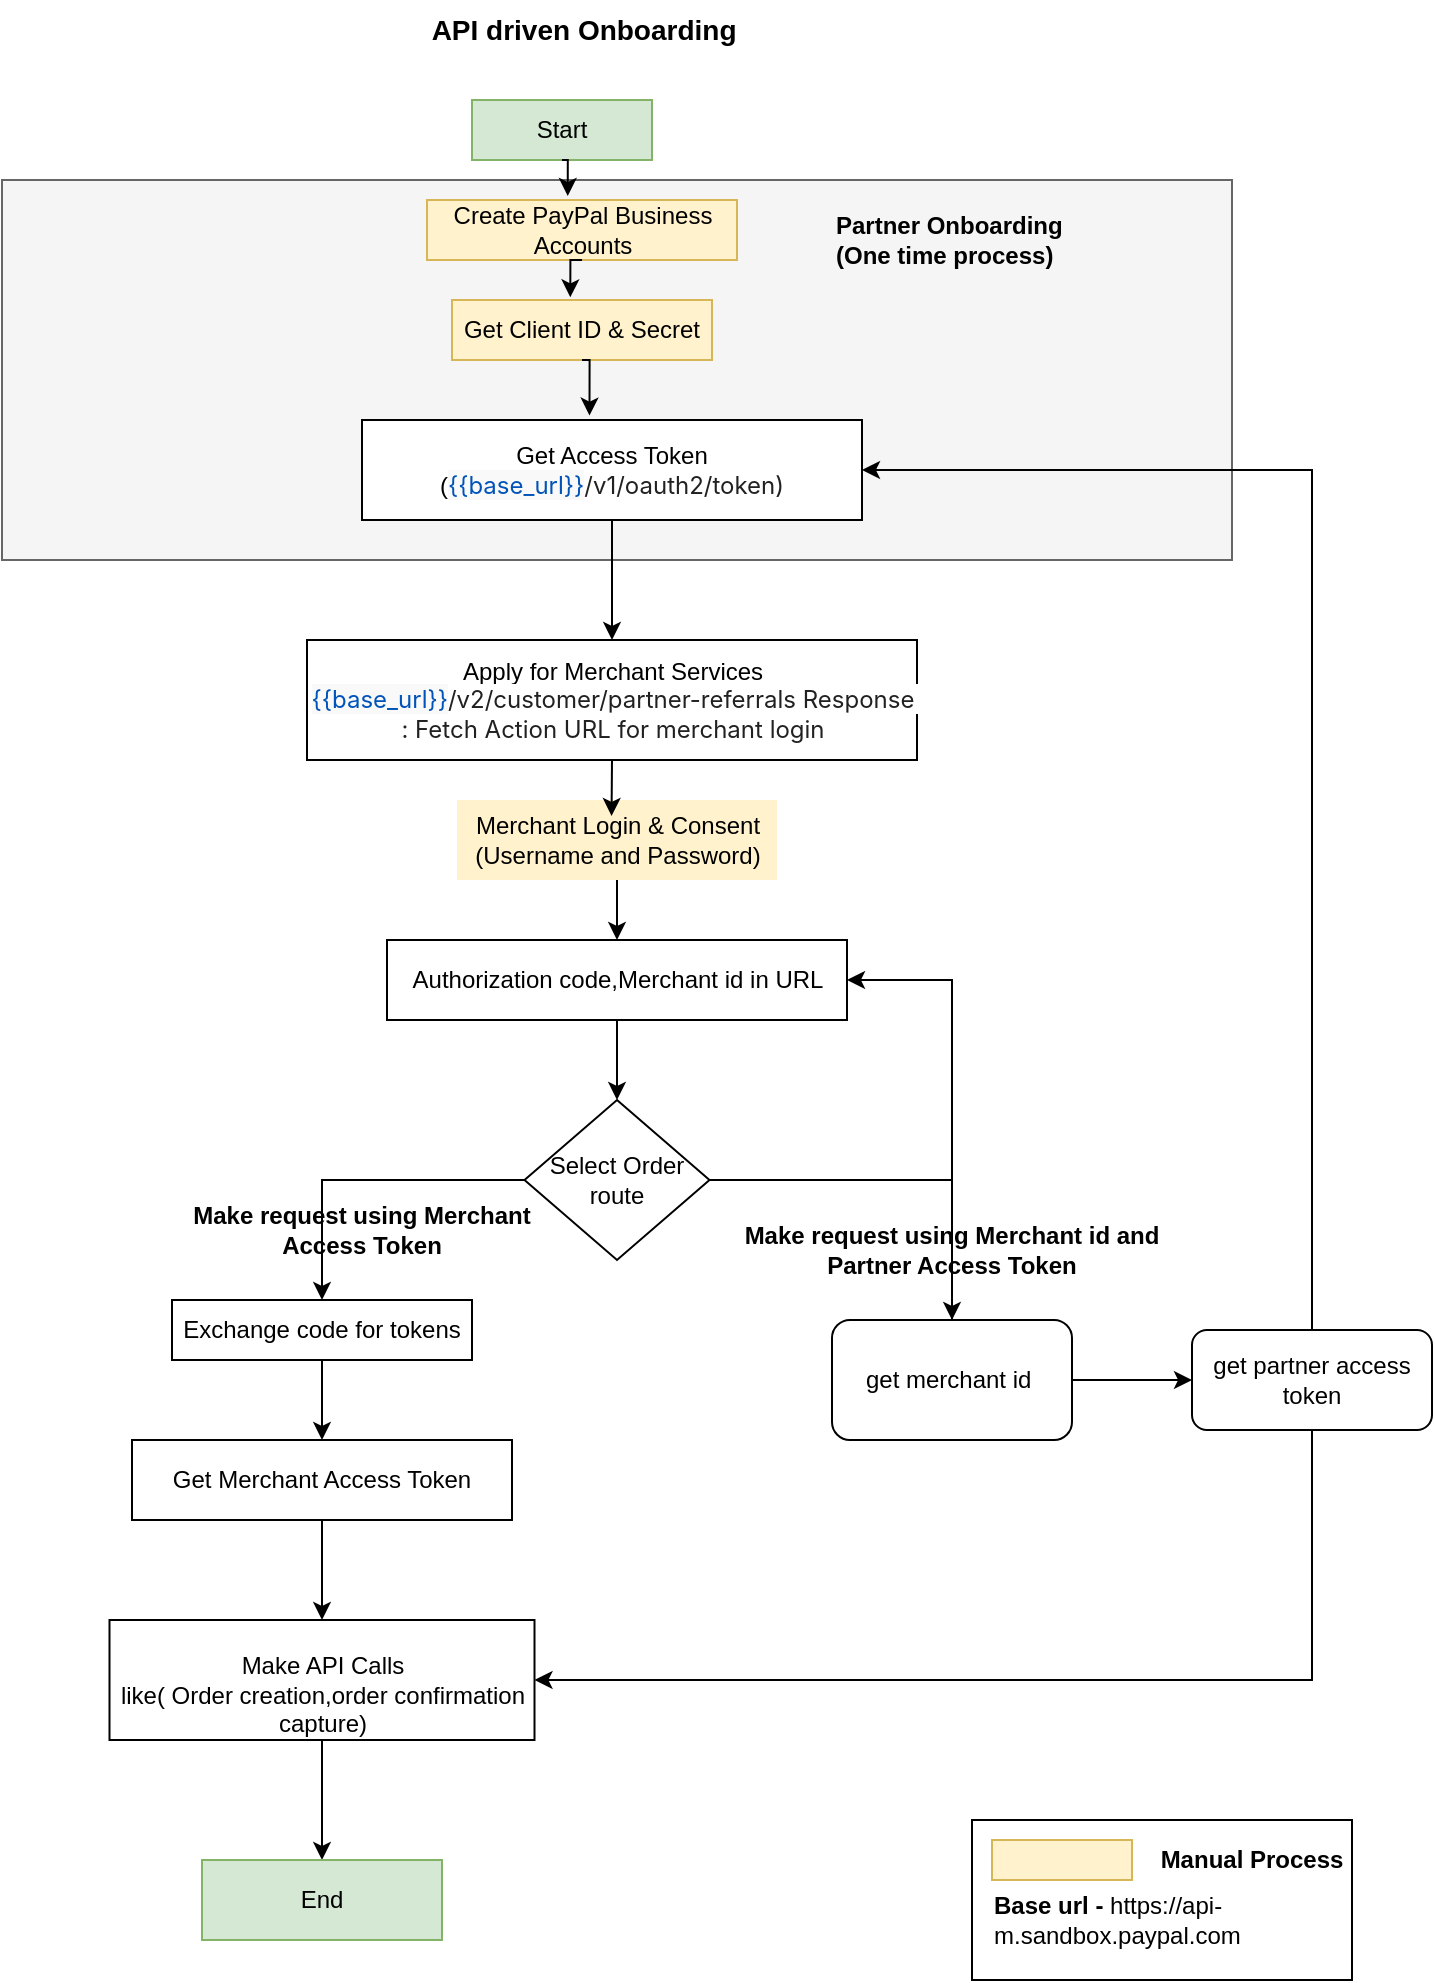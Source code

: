 <mxfile version="27.1.6" pages="3">
  <diagram name="API_driven_Onboarding_v1.1" id="b-558ikwMLMobhReqJsA">
    <mxGraphModel dx="778" dy="460" grid="1" gridSize="10" guides="1" tooltips="1" connect="1" arrows="1" fold="1" page="1" pageScale="1" pageWidth="850" pageHeight="1100" math="0" shadow="0">
      <root>
        <mxCell id="fL3iVykuM5IId6oujxRv-0" />
        <mxCell id="fL3iVykuM5IId6oujxRv-1" parent="fL3iVykuM5IId6oujxRv-0" />
        <mxCell id="XIdSo00pW9B0BYd-6H91-5" style="edgeStyle=orthogonalEdgeStyle;rounded=0;orthogonalLoop=1;jettySize=auto;html=1;exitX=0;exitY=0.5;exitDx=0;exitDy=0;entryX=0.5;entryY=0;entryDx=0;entryDy=0;" parent="fL3iVykuM5IId6oujxRv-1" source="XIdSo00pW9B0BYd-6H91-3" target="fL3iVykuM5IId6oujxRv-31" edge="1">
          <mxGeometry relative="1" as="geometry" />
        </mxCell>
        <mxCell id="uISl3yLY0m62wZy4W-6--1" value="&lt;b&gt;Make request using Merchant Access Token&lt;/b&gt;" style="text;html=1;align=center;verticalAlign=middle;whiteSpace=wrap;rounded=0;" parent="fL3iVykuM5IId6oujxRv-1" vertex="1">
          <mxGeometry x="170" y="640" width="210" height="30" as="geometry" />
        </mxCell>
        <mxCell id="fL3iVykuM5IId6oujxRv-2" value="" style="rounded=0;whiteSpace=wrap;html=1;fillColor=#f5f5f5;fontColor=#333333;strokeColor=#666666;" parent="fL3iVykuM5IId6oujxRv-1" vertex="1">
          <mxGeometry x="95" y="130" width="615" height="190" as="geometry" />
        </mxCell>
        <mxCell id="fL3iVykuM5IId6oujxRv-3" value="Start" style="rounded=0;whiteSpace=wrap;html=1;fillColor=#d5e8d4;strokeColor=#82b366;" parent="fL3iVykuM5IId6oujxRv-1" vertex="1">
          <mxGeometry x="330" y="90" width="90" height="30" as="geometry" />
        </mxCell>
        <mxCell id="fL3iVykuM5IId6oujxRv-5" value="Create PayPal Business Accounts" style="rounded=0;whiteSpace=wrap;html=1;fillColor=#fff2cc;strokeColor=#d6b656;" parent="fL3iVykuM5IId6oujxRv-1" vertex="1">
          <mxGeometry x="307.5" y="140" width="155" height="30" as="geometry" />
        </mxCell>
        <mxCell id="fL3iVykuM5IId6oujxRv-14" style="edgeStyle=orthogonalEdgeStyle;rounded=0;orthogonalLoop=1;jettySize=auto;html=1;exitX=0.5;exitY=1;exitDx=0;exitDy=0;entryX=0.454;entryY=-0.067;entryDx=0;entryDy=0;entryPerimeter=0;" parent="fL3iVykuM5IId6oujxRv-1" source="fL3iVykuM5IId6oujxRv-3" target="fL3iVykuM5IId6oujxRv-5" edge="1">
          <mxGeometry relative="1" as="geometry" />
        </mxCell>
        <mxCell id="fL3iVykuM5IId6oujxRv-15" style="edgeStyle=orthogonalEdgeStyle;rounded=0;orthogonalLoop=1;jettySize=auto;html=1;exitX=0.5;exitY=1;exitDx=0;exitDy=0;" parent="fL3iVykuM5IId6oujxRv-1" source="fL3iVykuM5IId6oujxRv-43" target="fL3iVykuM5IId6oujxRv-41" edge="1">
          <mxGeometry relative="1" as="geometry">
            <mxPoint x="388.75" y="318.24" as="targetPoint" />
          </mxGeometry>
        </mxCell>
        <mxCell id="XIdSo00pW9B0BYd-6H91-10" style="edgeStyle=orthogonalEdgeStyle;rounded=0;orthogonalLoop=1;jettySize=auto;html=1;exitX=0.5;exitY=1;exitDx=0;exitDy=0;entryX=0.5;entryY=0;entryDx=0;entryDy=0;" parent="fL3iVykuM5IId6oujxRv-1" source="fL3iVykuM5IId6oujxRv-20" target="fL3iVykuM5IId6oujxRv-24" edge="1">
          <mxGeometry relative="1" as="geometry" />
        </mxCell>
        <mxCell id="fL3iVykuM5IId6oujxRv-20" value="&lt;span&gt;Merchant Login &amp;amp; Consent (Username and Password)&lt;/span&gt;" style="rounded=0;whiteSpace=wrap;html=1;fillColor=#fff2cc;strokeColor=none;" parent="fL3iVykuM5IId6oujxRv-1" vertex="1">
          <mxGeometry x="322.5" y="440" width="160" height="40" as="geometry" />
        </mxCell>
        <mxCell id="XIdSo00pW9B0BYd-6H91-4" style="edgeStyle=orthogonalEdgeStyle;rounded=0;orthogonalLoop=1;jettySize=auto;html=1;exitX=0.5;exitY=1;exitDx=0;exitDy=0;entryX=0.5;entryY=0;entryDx=0;entryDy=0;" parent="fL3iVykuM5IId6oujxRv-1" source="fL3iVykuM5IId6oujxRv-24" target="XIdSo00pW9B0BYd-6H91-3" edge="1">
          <mxGeometry relative="1" as="geometry" />
        </mxCell>
        <mxCell id="fL3iVykuM5IId6oujxRv-24" value="Authorization code,Merchant id in URL" style="rounded=0;whiteSpace=wrap;html=1;" parent="fL3iVykuM5IId6oujxRv-1" vertex="1">
          <mxGeometry x="287.5" y="510" width="230" height="40" as="geometry" />
        </mxCell>
        <mxCell id="fL3iVykuM5IId6oujxRv-25" style="edgeStyle=orthogonalEdgeStyle;rounded=0;orthogonalLoop=1;jettySize=auto;html=1;exitX=0.5;exitY=1;exitDx=0;exitDy=0;entryX=0.5;entryY=0;entryDx=0;entryDy=0;" parent="fL3iVykuM5IId6oujxRv-1" source="fL3iVykuM5IId6oujxRv-26" target="fL3iVykuM5IId6oujxRv-28" edge="1">
          <mxGeometry relative="1" as="geometry" />
        </mxCell>
        <mxCell id="fL3iVykuM5IId6oujxRv-26" value="Get Merchant Access Token" style="rounded=0;whiteSpace=wrap;html=1;" parent="fL3iVykuM5IId6oujxRv-1" vertex="1">
          <mxGeometry x="160" y="760" width="190" height="40" as="geometry" />
        </mxCell>
        <mxCell id="fL3iVykuM5IId6oujxRv-27" style="edgeStyle=orthogonalEdgeStyle;rounded=0;orthogonalLoop=1;jettySize=auto;html=1;exitX=0.5;exitY=1;exitDx=0;exitDy=0;entryX=0.5;entryY=0;entryDx=0;entryDy=0;" parent="fL3iVykuM5IId6oujxRv-1" source="fL3iVykuM5IId6oujxRv-28" target="fL3iVykuM5IId6oujxRv-29" edge="1">
          <mxGeometry relative="1" as="geometry" />
        </mxCell>
        <mxCell id="fL3iVykuM5IId6oujxRv-28" value="&lt;br&gt;Make API Calls&lt;br&gt;like( Order creation,order confirmation capture)" style="rounded=0;whiteSpace=wrap;html=1;" parent="fL3iVykuM5IId6oujxRv-1" vertex="1">
          <mxGeometry x="148.75" y="850" width="212.5" height="60" as="geometry" />
        </mxCell>
        <mxCell id="fL3iVykuM5IId6oujxRv-29" value="End" style="rounded=0;whiteSpace=wrap;html=1;fillColor=#d5e8d4;strokeColor=#82b366;" parent="fL3iVykuM5IId6oujxRv-1" vertex="1">
          <mxGeometry x="195" y="970" width="120" height="40" as="geometry" />
        </mxCell>
        <mxCell id="fL3iVykuM5IId6oujxRv-30" style="edgeStyle=orthogonalEdgeStyle;rounded=0;orthogonalLoop=1;jettySize=auto;html=1;exitX=0.5;exitY=1;exitDx=0;exitDy=0;entryX=0.5;entryY=0;entryDx=0;entryDy=0;" parent="fL3iVykuM5IId6oujxRv-1" source="fL3iVykuM5IId6oujxRv-31" target="fL3iVykuM5IId6oujxRv-26" edge="1">
          <mxGeometry relative="1" as="geometry" />
        </mxCell>
        <mxCell id="fL3iVykuM5IId6oujxRv-31" value="Exchange code for tokens" style="rounded=0;whiteSpace=wrap;html=1;" parent="fL3iVykuM5IId6oujxRv-1" vertex="1">
          <mxGeometry x="180" y="690" width="150" height="30" as="geometry" />
        </mxCell>
        <mxCell id="fL3iVykuM5IId6oujxRv-36" value="API driven Onboarding&amp;nbsp;" style="text;html=1;align=center;verticalAlign=middle;whiteSpace=wrap;rounded=0;fontStyle=1;fontSize=14;" parent="fL3iVykuM5IId6oujxRv-1" vertex="1">
          <mxGeometry x="307.5" y="40" width="160" height="30" as="geometry" />
        </mxCell>
        <mxCell id="fL3iVykuM5IId6oujxRv-37" value="" style="edgeStyle=orthogonalEdgeStyle;rounded=0;orthogonalLoop=1;jettySize=auto;html=1;exitX=0.5;exitY=1;exitDx=0;exitDy=0;entryX=0.455;entryY=-0.044;entryDx=0;entryDy=0;entryPerimeter=0;" parent="fL3iVykuM5IId6oujxRv-1" source="fL3iVykuM5IId6oujxRv-5" target="fL3iVykuM5IId6oujxRv-38" edge="1">
          <mxGeometry relative="1" as="geometry">
            <mxPoint x="383" y="180" as="sourcePoint" />
            <mxPoint x="390" y="239" as="targetPoint" />
          </mxGeometry>
        </mxCell>
        <mxCell id="fL3iVykuM5IId6oujxRv-38" value="Get Client ID &amp;amp; Secret" style="rounded=0;whiteSpace=wrap;html=1;fillColor=#fff2cc;strokeColor=#d6b656;" parent="fL3iVykuM5IId6oujxRv-1" vertex="1">
          <mxGeometry x="320" y="190" width="130" height="30" as="geometry" />
        </mxCell>
        <mxCell id="fL3iVykuM5IId6oujxRv-41" value="Apply for Merchant Services&lt;br&gt;&lt;span style=&quot;white-space-collapse: preserve; color: rgb(33, 33, 33); font-family: Inter, system-ui, -apple-system, BlinkMacSystemFont, &amp;quot;Segoe UI&amp;quot;, Roboto, Oxygen, Ubuntu, Cantarell, &amp;quot;Fira Sans&amp;quot;, &amp;quot;Droid Sans&amp;quot;, Helvetica, Arial, sans-serif; text-align: left; background-color: rgb(255, 255, 255);&quot;&gt;&lt;span style=&quot;color: rgb(0, 83, 184); background-color: rgb(249, 249, 249);&quot;&gt;{{base_url}}&lt;/span&gt;/v2/customer/partner-referrals Response : Fetch Action URL for merchant login&lt;/span&gt;" style="rounded=0;whiteSpace=wrap;html=1;" parent="fL3iVykuM5IId6oujxRv-1" vertex="1">
          <mxGeometry x="247.5" y="360" width="305" height="60" as="geometry" />
        </mxCell>
        <mxCell id="fL3iVykuM5IId6oujxRv-42" value="" style="edgeStyle=orthogonalEdgeStyle;rounded=0;orthogonalLoop=1;jettySize=auto;html=1;exitX=0.5;exitY=1;exitDx=0;exitDy=0;entryX=0.455;entryY=-0.044;entryDx=0;entryDy=0;entryPerimeter=0;" parent="fL3iVykuM5IId6oujxRv-1" source="fL3iVykuM5IId6oujxRv-38" target="fL3iVykuM5IId6oujxRv-43" edge="1">
          <mxGeometry relative="1" as="geometry">
            <mxPoint x="375" y="230" as="sourcePoint" />
            <mxPoint x="390" y="319" as="targetPoint" />
          </mxGeometry>
        </mxCell>
        <mxCell id="fL3iVykuM5IId6oujxRv-43" value="Get Access Token &lt;br&gt;(&lt;span style=&quot;color: rgb(33, 33, 33); font-family: Inter, system-ui, -apple-system, BlinkMacSystemFont, &amp;quot;Segoe UI&amp;quot;, Roboto, Oxygen, Ubuntu, Cantarell, &amp;quot;Fira Sans&amp;quot;, &amp;quot;Droid Sans&amp;quot;, Helvetica, Arial, sans-serif; text-align: left; white-space-collapse: preserve; background-color: rgb(255, 255, 255);&quot;&gt;&lt;span style=&quot;color: rgb(0, 83, 184); background-color: rgb(249, 249, 249);&quot;&gt;{{base_url}}&lt;/span&gt;/v1/oauth2/token)&lt;/span&gt;" style="rounded=0;whiteSpace=wrap;html=1;" parent="fL3iVykuM5IId6oujxRv-1" vertex="1">
          <mxGeometry x="275" y="250" width="250" height="50" as="geometry" />
        </mxCell>
        <mxCell id="fL3iVykuM5IId6oujxRv-46" value="&lt;b&gt;Partner Onboarding (One time process)&lt;/b&gt;" style="text;html=1;align=left;verticalAlign=middle;whiteSpace=wrap;rounded=0;" parent="fL3iVykuM5IId6oujxRv-1" vertex="1">
          <mxGeometry x="510" y="140" width="140" height="40" as="geometry" />
        </mxCell>
        <mxCell id="XIdSo00pW9B0BYd-6H91-0" style="edgeStyle=orthogonalEdgeStyle;rounded=0;orthogonalLoop=1;jettySize=auto;html=1;exitX=0.5;exitY=1;exitDx=0;exitDy=0;entryX=0.483;entryY=0.2;entryDx=0;entryDy=0;entryPerimeter=0;" parent="fL3iVykuM5IId6oujxRv-1" source="fL3iVykuM5IId6oujxRv-41" target="fL3iVykuM5IId6oujxRv-20" edge="1">
          <mxGeometry relative="1" as="geometry" />
        </mxCell>
        <mxCell id="XIdSo00pW9B0BYd-6H91-15" style="edgeStyle=orthogonalEdgeStyle;rounded=0;orthogonalLoop=1;jettySize=auto;html=1;exitX=1;exitY=0.5;exitDx=0;exitDy=0;" parent="fL3iVykuM5IId6oujxRv-1" source="XIdSo00pW9B0BYd-6H91-3" target="XIdSo00pW9B0BYd-6H91-14" edge="1">
          <mxGeometry relative="1" as="geometry" />
        </mxCell>
        <mxCell id="XIdSo00pW9B0BYd-6H91-3" value="Select Order route" style="rhombus;whiteSpace=wrap;html=1;" parent="fL3iVykuM5IId6oujxRv-1" vertex="1">
          <mxGeometry x="356.25" y="590" width="92.5" height="80" as="geometry" />
        </mxCell>
        <mxCell id="XIdSo00pW9B0BYd-6H91-16" style="edgeStyle=orthogonalEdgeStyle;rounded=0;orthogonalLoop=1;jettySize=auto;html=1;exitX=0.5;exitY=0;exitDx=0;exitDy=0;entryX=1;entryY=0.5;entryDx=0;entryDy=0;" parent="fL3iVykuM5IId6oujxRv-1" source="XIdSo00pW9B0BYd-6H91-14" target="fL3iVykuM5IId6oujxRv-24" edge="1">
          <mxGeometry relative="1" as="geometry" />
        </mxCell>
        <mxCell id="XIdSo00pW9B0BYd-6H91-22" style="edgeStyle=orthogonalEdgeStyle;rounded=0;orthogonalLoop=1;jettySize=auto;html=1;exitX=1;exitY=0.5;exitDx=0;exitDy=0;entryX=0;entryY=0.5;entryDx=0;entryDy=0;" parent="fL3iVykuM5IId6oujxRv-1" source="XIdSo00pW9B0BYd-6H91-14" target="XIdSo00pW9B0BYd-6H91-17" edge="1">
          <mxGeometry relative="1" as="geometry" />
        </mxCell>
        <mxCell id="XIdSo00pW9B0BYd-6H91-14" value="get merchant id&amp;nbsp;" style="rounded=1;whiteSpace=wrap;html=1;" parent="fL3iVykuM5IId6oujxRv-1" vertex="1">
          <mxGeometry x="510" y="700" width="120" height="60" as="geometry" />
        </mxCell>
        <mxCell id="XIdSo00pW9B0BYd-6H91-18" style="edgeStyle=orthogonalEdgeStyle;rounded=0;orthogonalLoop=1;jettySize=auto;html=1;exitX=0.5;exitY=0;exitDx=0;exitDy=0;entryX=1;entryY=0.5;entryDx=0;entryDy=0;" parent="fL3iVykuM5IId6oujxRv-1" source="XIdSo00pW9B0BYd-6H91-17" target="fL3iVykuM5IId6oujxRv-43" edge="1">
          <mxGeometry relative="1" as="geometry" />
        </mxCell>
        <mxCell id="XIdSo00pW9B0BYd-6H91-19" style="edgeStyle=orthogonalEdgeStyle;rounded=0;orthogonalLoop=1;jettySize=auto;html=1;exitX=0.5;exitY=1;exitDx=0;exitDy=0;entryX=1;entryY=0.5;entryDx=0;entryDy=0;" parent="fL3iVykuM5IId6oujxRv-1" source="XIdSo00pW9B0BYd-6H91-17" target="fL3iVykuM5IId6oujxRv-28" edge="1">
          <mxGeometry relative="1" as="geometry" />
        </mxCell>
        <mxCell id="XIdSo00pW9B0BYd-6H91-17" value="get partner access token" style="rounded=1;whiteSpace=wrap;html=1;" parent="fL3iVykuM5IId6oujxRv-1" vertex="1">
          <mxGeometry x="690" y="705" width="120" height="50" as="geometry" />
        </mxCell>
        <mxCell id="uISl3yLY0m62wZy4W-6--0" value="&lt;b&gt;Make request using Merchant id and Partner Access Token&lt;/b&gt;" style="text;html=1;align=center;verticalAlign=middle;whiteSpace=wrap;rounded=0;" parent="fL3iVykuM5IId6oujxRv-1" vertex="1">
          <mxGeometry x="465" y="650" width="210" height="30" as="geometry" />
        </mxCell>
        <mxCell id="qL57dTV3XzLT6LReegqx-0" value="" style="text;html=1;align=left;verticalAlign=middle;whiteSpace=wrap;rounded=0;labelBorderColor=none;strokeColor=default;" parent="fL3iVykuM5IId6oujxRv-1" vertex="1">
          <mxGeometry x="580" y="950" width="190" height="80" as="geometry" />
        </mxCell>
        <mxCell id="qL57dTV3XzLT6LReegqx-1" value="" style="rounded=0;whiteSpace=wrap;html=1;fillColor=#fff2cc;strokeColor=#d6b656;" parent="fL3iVykuM5IId6oujxRv-1" vertex="1">
          <mxGeometry x="590" y="960" width="70" height="20" as="geometry" />
        </mxCell>
        <mxCell id="qL57dTV3XzLT6LReegqx-2" value="&lt;b&gt;Manual Process&lt;/b&gt;" style="text;html=1;align=center;verticalAlign=middle;whiteSpace=wrap;rounded=0;" parent="fL3iVykuM5IId6oujxRv-1" vertex="1">
          <mxGeometry x="670" y="955" width="100" height="30" as="geometry" />
        </mxCell>
        <mxCell id="ZSHzXjA4AU0vsKMvuT8g-0" value="&lt;div style=&quot;text-align: left;&quot;&gt;&lt;b&gt;Base url - &lt;/b&gt;https://api-m.sandbox.paypal.com&lt;/div&gt;" style="text;html=1;align=center;verticalAlign=middle;whiteSpace=wrap;rounded=0;" parent="fL3iVykuM5IId6oujxRv-1" vertex="1">
          <mxGeometry x="590" y="985" width="210" height="30" as="geometry" />
        </mxCell>
      </root>
    </mxGraphModel>
  </diagram>
  <diagram id="QfbBK8lO0MnmvMkJf9D4" name="Manual_Business_Account_Onboarding">
    <mxGraphModel dx="778" dy="460" grid="1" gridSize="10" guides="1" tooltips="1" connect="1" arrows="1" fold="1" page="1" pageScale="1" pageWidth="850" pageHeight="1100" math="0" shadow="0">
      <root>
        <mxCell id="0" />
        <mxCell id="1" parent="0" />
        <mxCell id="jk72Cgu8Y6E74k1PlKQX-1" value="Business Account Onboarding - Manual Process" style="text;html=1;align=center;verticalAlign=middle;whiteSpace=wrap;rounded=0;fontSize=14;fontStyle=1" parent="1" vertex="1">
          <mxGeometry x="280" y="40" width="280" height="30" as="geometry" />
        </mxCell>
        <mxCell id="Ef3LMupbQL8ZXkhZZ35Q-6" style="edgeStyle=orthogonalEdgeStyle;rounded=0;orthogonalLoop=1;jettySize=auto;html=1;exitX=0.5;exitY=1;exitDx=0;exitDy=0;entryX=0.5;entryY=0;entryDx=0;entryDy=0;" parent="1" source="JIbJfcNN-nFoBIgTuptf-1" target="JIbJfcNN-nFoBIgTuptf-2" edge="1">
          <mxGeometry relative="1" as="geometry" />
        </mxCell>
        <mxCell id="JIbJfcNN-nFoBIgTuptf-1" value="Start" style="rounded=0;whiteSpace=wrap;html=1;fillColor=#d5e8d4;strokeColor=#82b366;" parent="1" vertex="1">
          <mxGeometry x="364" y="80" width="95" height="30" as="geometry" />
        </mxCell>
        <mxCell id="Ef3LMupbQL8ZXkhZZ35Q-8" style="edgeStyle=orthogonalEdgeStyle;rounded=0;orthogonalLoop=1;jettySize=auto;html=1;exitX=0.5;exitY=1;exitDx=0;exitDy=0;" parent="1" source="JIbJfcNN-nFoBIgTuptf-2" target="JIbJfcNN-nFoBIgTuptf-3" edge="1">
          <mxGeometry relative="1" as="geometry" />
        </mxCell>
        <mxCell id="JIbJfcNN-nFoBIgTuptf-2" value="Visit PayPal Business Signup" style="rounded=0;whiteSpace=wrap;html=1;" parent="1" vertex="1">
          <mxGeometry x="320" y="150" width="183" height="30" as="geometry" />
        </mxCell>
        <mxCell id="Ef3LMupbQL8ZXkhZZ35Q-9" style="edgeStyle=orthogonalEdgeStyle;rounded=0;orthogonalLoop=1;jettySize=auto;html=1;exitX=0.5;exitY=1;exitDx=0;exitDy=0;entryX=0.5;entryY=0;entryDx=0;entryDy=0;" parent="1" source="JIbJfcNN-nFoBIgTuptf-3" target="JIbJfcNN-nFoBIgTuptf-4" edge="1">
          <mxGeometry relative="1" as="geometry" />
        </mxCell>
        <mxCell id="JIbJfcNN-nFoBIgTuptf-3" value="Select Business Account Type" style="rounded=0;whiteSpace=wrap;html=1;" parent="1" vertex="1">
          <mxGeometry x="349" y="220" width="125" height="40" as="geometry" />
        </mxCell>
        <mxCell id="Ef3LMupbQL8ZXkhZZ35Q-5" style="edgeStyle=orthogonalEdgeStyle;rounded=0;orthogonalLoop=1;jettySize=auto;html=1;exitX=0.5;exitY=1;exitDx=0;exitDy=0;" parent="1" source="JIbJfcNN-nFoBIgTuptf-4" target="JIbJfcNN-nFoBIgTuptf-8" edge="1">
          <mxGeometry relative="1" as="geometry" />
        </mxCell>
        <mxCell id="JIbJfcNN-nFoBIgTuptf-4" value="Enter Business Details" style="rounded=0;whiteSpace=wrap;html=1;" parent="1" vertex="1">
          <mxGeometry x="343" y="290" width="137" height="30" as="geometry" />
        </mxCell>
        <mxCell id="JIbJfcNN-nFoBIgTuptf-7" value="&lt;ul&gt;&lt;li&gt;Legal Business Name&lt;/li&gt;&lt;li&gt;&lt;span style=&quot;background-color: transparent; color: light-dark(rgb(0, 0, 0), rgb(255, 255, 255));&quot;&gt;Business Address&lt;/span&gt;&lt;/li&gt;&lt;li&gt;&lt;span style=&quot;background-color: transparent; color: light-dark(rgb(0, 0, 0), rgb(255, 255, 255));&quot;&gt;Business Type&lt;/span&gt;&lt;/li&gt;&lt;li&gt;Contact Information&lt;/li&gt;&lt;/ul&gt;" style="text;html=1;align=left;verticalAlign=middle;whiteSpace=wrap;rounded=0;labelBorderColor=none;strokeColor=default;" parent="1" vertex="1">
          <mxGeometry x="530" y="270" width="190" height="80" as="geometry" />
        </mxCell>
        <mxCell id="Ef3LMupbQL8ZXkhZZ35Q-10" value="&lt;b&gt;New User&lt;/b&gt;" style="edgeStyle=orthogonalEdgeStyle;rounded=0;orthogonalLoop=1;jettySize=auto;html=1;exitX=0;exitY=1;exitDx=0;exitDy=0;entryX=0.5;entryY=0;entryDx=0;entryDy=0;" parent="1" source="JIbJfcNN-nFoBIgTuptf-8" target="JIbJfcNN-nFoBIgTuptf-15" edge="1">
          <mxGeometry relative="1" as="geometry" />
        </mxCell>
        <mxCell id="Ef3LMupbQL8ZXkhZZ35Q-11" value="&lt;b&gt;Existing Personal User&lt;/b&gt;" style="edgeStyle=orthogonalEdgeStyle;rounded=0;orthogonalLoop=1;jettySize=auto;html=1;exitX=0.5;exitY=1;exitDx=0;exitDy=0;" parent="1" source="JIbJfcNN-nFoBIgTuptf-8" target="JIbJfcNN-nFoBIgTuptf-9" edge="1">
          <mxGeometry relative="1" as="geometry" />
        </mxCell>
        <mxCell id="JIbJfcNN-nFoBIgTuptf-8" value="New or Existing User" style="rhombus;whiteSpace=wrap;html=1;" parent="1" vertex="1">
          <mxGeometry x="346.75" y="360" width="128.5" height="90" as="geometry" />
        </mxCell>
        <mxCell id="Ef3LMupbQL8ZXkhZZ35Q-13" style="edgeStyle=orthogonalEdgeStyle;rounded=0;orthogonalLoop=1;jettySize=auto;html=1;exitX=0.5;exitY=1;exitDx=0;exitDy=0;entryX=0.5;entryY=0;entryDx=0;entryDy=0;" parent="1" source="JIbJfcNN-nFoBIgTuptf-9" target="JIbJfcNN-nFoBIgTuptf-12" edge="1">
          <mxGeometry relative="1" as="geometry" />
        </mxCell>
        <mxCell id="JIbJfcNN-nFoBIgTuptf-9" value="Upgrade to Business Account" style="rounded=0;whiteSpace=wrap;html=1;" parent="1" vertex="1">
          <mxGeometry x="351.5" y="490" width="120" height="40" as="geometry" />
        </mxCell>
        <mxCell id="JIbJfcNN-nFoBIgTuptf-11" style="edgeStyle=orthogonalEdgeStyle;rounded=0;orthogonalLoop=1;jettySize=auto;html=1;exitX=0.5;exitY=1;exitDx=0;exitDy=0;" parent="1" source="JIbJfcNN-nFoBIgTuptf-9" target="JIbJfcNN-nFoBIgTuptf-9" edge="1">
          <mxGeometry relative="1" as="geometry" />
        </mxCell>
        <mxCell id="JIbJfcNN-nFoBIgTuptf-14" value="" style="edgeStyle=orthogonalEdgeStyle;rounded=0;orthogonalLoop=1;jettySize=auto;html=1;" parent="1" source="JIbJfcNN-nFoBIgTuptf-12" target="JIbJfcNN-nFoBIgTuptf-13" edge="1">
          <mxGeometry relative="1" as="geometry" />
        </mxCell>
        <mxCell id="JIbJfcNN-nFoBIgTuptf-12" value="Verify Email Address" style="rounded=0;whiteSpace=wrap;html=1;" parent="1" vertex="1">
          <mxGeometry x="355.75" y="560" width="120" height="40" as="geometry" />
        </mxCell>
        <mxCell id="Ef3LMupbQL8ZXkhZZ35Q-15" style="edgeStyle=orthogonalEdgeStyle;rounded=0;orthogonalLoop=1;jettySize=auto;html=1;exitX=0.5;exitY=1;exitDx=0;exitDy=0;" parent="1" source="JIbJfcNN-nFoBIgTuptf-13" target="JIbJfcNN-nFoBIgTuptf-16" edge="1">
          <mxGeometry relative="1" as="geometry" />
        </mxCell>
        <mxCell id="JIbJfcNN-nFoBIgTuptf-13" value="Submit Business Documentation (KYC)" style="rounded=0;whiteSpace=wrap;html=1;" parent="1" vertex="1">
          <mxGeometry x="355.75" y="640" width="120" height="40" as="geometry" />
        </mxCell>
        <mxCell id="Ef3LMupbQL8ZXkhZZ35Q-14" style="edgeStyle=orthogonalEdgeStyle;rounded=0;orthogonalLoop=1;jettySize=auto;html=1;entryX=0;entryY=0.5;entryDx=0;entryDy=0;" parent="1" source="JIbJfcNN-nFoBIgTuptf-15" target="JIbJfcNN-nFoBIgTuptf-12" edge="1">
          <mxGeometry relative="1" as="geometry" />
        </mxCell>
        <mxCell id="JIbJfcNN-nFoBIgTuptf-15" value="Create Paypal Account" style="rounded=0;whiteSpace=wrap;html=1;" parent="1" vertex="1">
          <mxGeometry x="120" y="450" width="120" height="45" as="geometry" />
        </mxCell>
        <mxCell id="Ef3LMupbQL8ZXkhZZ35Q-16" value="Approved" style="edgeStyle=orthogonalEdgeStyle;rounded=0;orthogonalLoop=1;jettySize=auto;html=1;exitX=0;exitY=1;exitDx=0;exitDy=0;fontStyle=1" parent="1" source="JIbJfcNN-nFoBIgTuptf-16" target="JIbJfcNN-nFoBIgTuptf-19" edge="1">
          <mxGeometry x="0.698" relative="1" as="geometry">
            <mxPoint as="offset" />
          </mxGeometry>
        </mxCell>
        <mxCell id="Ef3LMupbQL8ZXkhZZ35Q-22" value="&lt;b&gt;Pending&lt;/b&gt;" style="edgeStyle=orthogonalEdgeStyle;rounded=0;orthogonalLoop=1;jettySize=auto;html=1;exitX=0.5;exitY=1;exitDx=0;exitDy=0;entryX=0.5;entryY=0;entryDx=0;entryDy=0;" parent="1" source="JIbJfcNN-nFoBIgTuptf-16" target="JIbJfcNN-nFoBIgTuptf-20" edge="1">
          <mxGeometry relative="1" as="geometry" />
        </mxCell>
        <mxCell id="JIbJfcNN-nFoBIgTuptf-16" value="Verification Status" style="rhombus;whiteSpace=wrap;html=1;" parent="1" vertex="1">
          <mxGeometry x="351.5" y="730" width="127.5" height="100" as="geometry" />
        </mxCell>
        <mxCell id="Ef3LMupbQL8ZXkhZZ35Q-19" style="edgeStyle=orthogonalEdgeStyle;rounded=0;orthogonalLoop=1;jettySize=auto;html=1;exitX=0.5;exitY=1;exitDx=0;exitDy=0;" parent="1" source="JIbJfcNN-nFoBIgTuptf-19" target="JIbJfcNN-nFoBIgTuptf-22" edge="1">
          <mxGeometry relative="1" as="geometry" />
        </mxCell>
        <mxCell id="JIbJfcNN-nFoBIgTuptf-19" value="Link Bank Account" style="rounded=0;whiteSpace=wrap;html=1;" parent="1" vertex="1">
          <mxGeometry x="190" y="870" width="120" height="30" as="geometry" />
        </mxCell>
        <mxCell id="JIbJfcNN-nFoBIgTuptf-20" value="Manual Review" style="rounded=0;whiteSpace=wrap;html=1;fillColor=#ffe6cc;strokeColor=#d79b00;" parent="1" vertex="1">
          <mxGeometry x="355.25" y="875" width="120" height="35" as="geometry" />
        </mxCell>
        <mxCell id="JIbJfcNN-nFoBIgTuptf-21" value="Resubmit Documents" style="rounded=0;whiteSpace=wrap;html=1;fillColor=#f8cecc;strokeColor=#FF3333;" parent="1" vertex="1">
          <mxGeometry x="570" y="870" width="120" height="40" as="geometry" />
        </mxCell>
        <mxCell id="Ef3LMupbQL8ZXkhZZ35Q-20" style="edgeStyle=orthogonalEdgeStyle;rounded=0;orthogonalLoop=1;jettySize=auto;html=1;exitX=0.5;exitY=1;exitDx=0;exitDy=0;entryX=0.5;entryY=0;entryDx=0;entryDy=0;" parent="1" source="JIbJfcNN-nFoBIgTuptf-22" target="JIbJfcNN-nFoBIgTuptf-23" edge="1">
          <mxGeometry relative="1" as="geometry" />
        </mxCell>
        <mxCell id="JIbJfcNN-nFoBIgTuptf-22" value="Select Payment Solutions" style="rounded=0;whiteSpace=wrap;html=1;" parent="1" vertex="1">
          <mxGeometry x="190" y="930" width="120" height="40" as="geometry" />
        </mxCell>
        <mxCell id="Ef3LMupbQL8ZXkhZZ35Q-21" style="edgeStyle=orthogonalEdgeStyle;rounded=0;orthogonalLoop=1;jettySize=auto;html=1;exitX=0.5;exitY=1;exitDx=0;exitDy=0;" parent="1" source="JIbJfcNN-nFoBIgTuptf-23" target="JIbJfcNN-nFoBIgTuptf-24" edge="1">
          <mxGeometry relative="1" as="geometry" />
        </mxCell>
        <mxCell id="JIbJfcNN-nFoBIgTuptf-23" value="Accept Legal Agreements" style="rounded=0;whiteSpace=wrap;html=1;" parent="1" vertex="1">
          <mxGeometry x="190" y="1000" width="120" height="40" as="geometry" />
        </mxCell>
        <mxCell id="JIbJfcNN-nFoBIgTuptf-24" value="Account Activated" style="rounded=0;whiteSpace=wrap;html=1;fillColor=#d5e8d4;strokeColor=#82b366;" parent="1" vertex="1">
          <mxGeometry x="190" y="1060" width="120" height="30" as="geometry" />
        </mxCell>
        <mxCell id="Ef3LMupbQL8ZXkhZZ35Q-18" value="&lt;b&gt;Rejected&lt;/b&gt;" style="edgeStyle=orthogonalEdgeStyle;rounded=0;orthogonalLoop=1;jettySize=auto;html=1;exitX=1;exitY=0.5;exitDx=0;exitDy=0;entryX=0.572;entryY=0.011;entryDx=0;entryDy=0;entryPerimeter=0;" parent="1" source="JIbJfcNN-nFoBIgTuptf-16" target="JIbJfcNN-nFoBIgTuptf-21" edge="1">
          <mxGeometry x="0.836" relative="1" as="geometry">
            <Array as="points">
              <mxPoint x="479" y="810" />
              <mxPoint x="639" y="810" />
            </Array>
            <mxPoint as="offset" />
          </mxGeometry>
        </mxCell>
      </root>
    </mxGraphModel>
  </diagram>
  <diagram name="(Old) API_driven_Onboarding_v1.0" id="wWZD42jAFgPFImZ6PZbN">
    <mxGraphModel dx="778" dy="460" grid="1" gridSize="10" guides="1" tooltips="1" connect="1" arrows="1" fold="1" page="1" pageScale="1" pageWidth="850" pageHeight="1100" math="0" shadow="0">
      <root>
        <mxCell id="0" />
        <mxCell id="1" parent="0" />
        <mxCell id="F7vniRP8Im6kEhmp5TsT-2" value="" style="rounded=0;whiteSpace=wrap;html=1;fillColor=#f5f5f5;fontColor=#333333;strokeColor=#666666;" parent="1" vertex="1">
          <mxGeometry x="95" y="130" width="615" height="180" as="geometry" />
        </mxCell>
        <mxCell id="_dLaWfmIIYTCIAaOerGN-1" value="Start" style="rounded=0;whiteSpace=wrap;html=1;fillColor=#d5e8d4;strokeColor=#82b366;" parent="1" vertex="1">
          <mxGeometry x="330" y="90" width="90" height="30" as="geometry" />
        </mxCell>
        <mxCell id="_dLaWfmIIYTCIAaOerGN-2" value="" style="curved=1;endArrow=classic;html=1;rounded=0;exitX=1;exitY=0.5;exitDx=0;exitDy=0;" parent="1" source="_dLaWfmIIYTCIAaOerGN-35" target="_dLaWfmIIYTCIAaOerGN-19" edge="1">
          <mxGeometry width="50" height="50" relative="1" as="geometry">
            <mxPoint x="445" y="630" as="sourcePoint" />
            <mxPoint x="495" y="580" as="targetPoint" />
            <Array as="points">
              <mxPoint x="690" y="740" />
              <mxPoint x="445" y="580" />
            </Array>
          </mxGeometry>
        </mxCell>
        <mxCell id="_dLaWfmIIYTCIAaOerGN-3" value="Create PayPal Business Accounts" style="rounded=0;whiteSpace=wrap;html=1;fillColor=#fff2cc;strokeColor=#d6b656;" parent="1" vertex="1">
          <mxGeometry x="307.5" y="140" width="155" height="30" as="geometry" />
        </mxCell>
        <mxCell id="_dLaWfmIIYTCIAaOerGN-4" style="edgeStyle=orthogonalEdgeStyle;rounded=0;orthogonalLoop=1;jettySize=auto;html=1;entryX=0.5;entryY=0;entryDx=0;entryDy=0;" parent="1" source="_dLaWfmIIYTCIAaOerGN-5" target="_dLaWfmIIYTCIAaOerGN-8" edge="1">
          <mxGeometry relative="1" as="geometry" />
        </mxCell>
        <mxCell id="_dLaWfmIIYTCIAaOerGN-5" value="Create Merchant Bussiness Account" style="rounded=0;whiteSpace=wrap;html=1;fillColor=#fff2cc;strokeColor=#d6b656;" parent="1" vertex="1">
          <mxGeometry x="275" y="320" width="250" height="40" as="geometry" />
        </mxCell>
        <mxCell id="_dLaWfmIIYTCIAaOerGN-6" style="edgeStyle=orthogonalEdgeStyle;rounded=0;orthogonalLoop=1;jettySize=auto;html=1;exitX=0.5;exitY=1;exitDx=0;exitDy=0;entryX=0.5;entryY=0;entryDx=0;entryDy=0;" parent="1" source="_dLaWfmIIYTCIAaOerGN-8" target="_dLaWfmIIYTCIAaOerGN-10" edge="1">
          <mxGeometry relative="1" as="geometry" />
        </mxCell>
        <mxCell id="_dLaWfmIIYTCIAaOerGN-7" style="edgeStyle=orthogonalEdgeStyle;rounded=0;orthogonalLoop=1;jettySize=auto;html=1;exitX=1;exitY=0.5;exitDx=0;exitDy=0;entryX=0.5;entryY=0;entryDx=0;entryDy=0;" parent="1" source="_dLaWfmIIYTCIAaOerGN-8" target="_dLaWfmIIYTCIAaOerGN-11" edge="1">
          <mxGeometry relative="1" as="geometry" />
        </mxCell>
        <mxCell id="_dLaWfmIIYTCIAaOerGN-8" value="Approved" style="rhombus;whiteSpace=wrap;html=1;" parent="1" vertex="1">
          <mxGeometry x="150" y="360" width="80" height="80" as="geometry" />
        </mxCell>
        <mxCell id="_dLaWfmIIYTCIAaOerGN-9" style="edgeStyle=orthogonalEdgeStyle;rounded=0;orthogonalLoop=1;jettySize=auto;html=1;exitX=0.5;exitY=1;exitDx=0;exitDy=0;entryX=0.5;entryY=0;entryDx=0;entryDy=0;" parent="1" source="_dLaWfmIIYTCIAaOerGN-10" target="_dLaWfmIIYTCIAaOerGN-15" edge="1">
          <mxGeometry relative="1" as="geometry" />
        </mxCell>
        <mxCell id="_dLaWfmIIYTCIAaOerGN-10" value="Access Developer Dashboard" style="rounded=0;whiteSpace=wrap;html=1;" parent="1" vertex="1">
          <mxGeometry x="260" y="440" width="120" height="40" as="geometry" />
        </mxCell>
        <mxCell id="_dLaWfmIIYTCIAaOerGN-11" value="Resolve Issues" style="rounded=0;whiteSpace=wrap;html=1;" parent="1" vertex="1">
          <mxGeometry x="560" y="420" width="115" height="40" as="geometry" />
        </mxCell>
        <mxCell id="_dLaWfmIIYTCIAaOerGN-12" style="edgeStyle=orthogonalEdgeStyle;rounded=0;orthogonalLoop=1;jettySize=auto;html=1;exitX=0.5;exitY=1;exitDx=0;exitDy=0;entryX=0.454;entryY=-0.067;entryDx=0;entryDy=0;entryPerimeter=0;" parent="1" source="_dLaWfmIIYTCIAaOerGN-1" target="_dLaWfmIIYTCIAaOerGN-3" edge="1">
          <mxGeometry relative="1" as="geometry" />
        </mxCell>
        <mxCell id="_dLaWfmIIYTCIAaOerGN-13" style="edgeStyle=orthogonalEdgeStyle;rounded=0;orthogonalLoop=1;jettySize=auto;html=1;exitX=0.5;exitY=1;exitDx=0;exitDy=0;entryX=0.455;entryY=-0.044;entryDx=0;entryDy=0;entryPerimeter=0;" parent="1" source="0DnkfBZBkiZkFcXIVfkG-6" target="_dLaWfmIIYTCIAaOerGN-5" edge="1">
          <mxGeometry relative="1" as="geometry" />
        </mxCell>
        <mxCell id="_dLaWfmIIYTCIAaOerGN-14" style="edgeStyle=orthogonalEdgeStyle;rounded=0;orthogonalLoop=1;jettySize=auto;html=1;exitX=0.5;exitY=1;exitDx=0;exitDy=0;entryX=0.5;entryY=0;entryDx=0;entryDy=0;" parent="1" source="_dLaWfmIIYTCIAaOerGN-15" edge="1">
          <mxGeometry relative="1" as="geometry">
            <mxPoint x="310" y="510" as="targetPoint" />
          </mxGeometry>
        </mxCell>
        <mxCell id="_dLaWfmIIYTCIAaOerGN-18" style="edgeStyle=orthogonalEdgeStyle;rounded=0;orthogonalLoop=1;jettySize=auto;html=1;exitX=0.5;exitY=1;exitDx=0;exitDy=0;entryX=0.5;entryY=0;entryDx=0;entryDy=0;" parent="1" source="_dLaWfmIIYTCIAaOerGN-19" target="_dLaWfmIIYTCIAaOerGN-21" edge="1">
          <mxGeometry relative="1" as="geometry" />
        </mxCell>
        <mxCell id="_dLaWfmIIYTCIAaOerGN-19" value="Get Action URL" style="rounded=0;whiteSpace=wrap;html=1;" parent="1" vertex="1">
          <mxGeometry x="205" y="570" width="210" height="40" as="geometry" />
        </mxCell>
        <mxCell id="_dLaWfmIIYTCIAaOerGN-20" style="edgeStyle=orthogonalEdgeStyle;rounded=0;orthogonalLoop=1;jettySize=auto;html=1;exitX=0.5;exitY=1;exitDx=0;exitDy=0;entryX=0.5;entryY=0;entryDx=0;entryDy=0;" parent="1" source="_dLaWfmIIYTCIAaOerGN-21" target="_dLaWfmIIYTCIAaOerGN-23" edge="1">
          <mxGeometry relative="1" as="geometry" />
        </mxCell>
        <mxCell id="_dLaWfmIIYTCIAaOerGN-21" value="&lt;span&gt;Merchant Login &amp;amp; Consent&lt;/span&gt;" style="rounded=0;whiteSpace=wrap;html=1;fillColor=#fff2cc;strokeColor=none;" parent="1" vertex="1">
          <mxGeometry x="230" y="630" width="160" height="40" as="geometry" />
        </mxCell>
        <mxCell id="_dLaWfmIIYTCIAaOerGN-22" style="edgeStyle=orthogonalEdgeStyle;rounded=0;orthogonalLoop=1;jettySize=auto;html=1;exitX=0;exitY=1;exitDx=0;exitDy=0;entryX=0.5;entryY=0;entryDx=0;entryDy=0;" parent="1" source="_dLaWfmIIYTCIAaOerGN-23" target="_dLaWfmIIYTCIAaOerGN-25" edge="1">
          <mxGeometry relative="1" as="geometry">
            <Array as="points">
              <mxPoint x="155" y="750" />
            </Array>
          </mxGeometry>
        </mxCell>
        <mxCell id="_dLaWfmIIYTCIAaOerGN-23" value="Redirect to your App ?" style="rhombus;whiteSpace=wrap;html=1;" parent="1" vertex="1">
          <mxGeometry x="270" y="690" width="80" height="80" as="geometry" />
        </mxCell>
        <mxCell id="_dLaWfmIIYTCIAaOerGN-24" style="edgeStyle=orthogonalEdgeStyle;rounded=0;orthogonalLoop=1;jettySize=auto;html=1;exitX=0.5;exitY=1;exitDx=0;exitDy=0;entryX=0.5;entryY=0;entryDx=0;entryDy=0;" parent="1" source="_dLaWfmIIYTCIAaOerGN-25" target="_dLaWfmIIYTCIAaOerGN-32" edge="1">
          <mxGeometry relative="1" as="geometry" />
        </mxCell>
        <mxCell id="_dLaWfmIIYTCIAaOerGN-25" value="Authorization code in URL" style="rounded=0;whiteSpace=wrap;html=1;" parent="1" vertex="1">
          <mxGeometry x="40" y="780" width="230" height="40" as="geometry" />
        </mxCell>
        <mxCell id="_dLaWfmIIYTCIAaOerGN-26" style="edgeStyle=orthogonalEdgeStyle;rounded=0;orthogonalLoop=1;jettySize=auto;html=1;exitX=0.5;exitY=1;exitDx=0;exitDy=0;entryX=0.5;entryY=0;entryDx=0;entryDy=0;" parent="1" source="_dLaWfmIIYTCIAaOerGN-27" target="_dLaWfmIIYTCIAaOerGN-29" edge="1">
          <mxGeometry relative="1" as="geometry" />
        </mxCell>
        <mxCell id="_dLaWfmIIYTCIAaOerGN-27" value="Get Access Token" style="rounded=0;whiteSpace=wrap;html=1;" parent="1" vertex="1">
          <mxGeometry x="60" y="920" width="190" height="40" as="geometry" />
        </mxCell>
        <mxCell id="_dLaWfmIIYTCIAaOerGN-28" style="edgeStyle=orthogonalEdgeStyle;rounded=0;orthogonalLoop=1;jettySize=auto;html=1;exitX=0.5;exitY=1;exitDx=0;exitDy=0;entryX=0.5;entryY=0;entryDx=0;entryDy=0;" parent="1" source="_dLaWfmIIYTCIAaOerGN-29" target="_dLaWfmIIYTCIAaOerGN-30" edge="1">
          <mxGeometry relative="1" as="geometry" />
        </mxCell>
        <mxCell id="_dLaWfmIIYTCIAaOerGN-29" value="&lt;br&gt;Make API Calls&lt;br&gt;like( Order creation,order confirmation capture)" style="rounded=0;whiteSpace=wrap;html=1;" parent="1" vertex="1">
          <mxGeometry x="67.5" y="990" width="212.5" height="60" as="geometry" />
        </mxCell>
        <mxCell id="_dLaWfmIIYTCIAaOerGN-30" value="End" style="rounded=0;whiteSpace=wrap;html=1;fillColor=#d5e8d4;strokeColor=#82b366;" parent="1" vertex="1">
          <mxGeometry x="110" y="1080" width="120" height="40" as="geometry" />
        </mxCell>
        <mxCell id="_dLaWfmIIYTCIAaOerGN-31" style="edgeStyle=orthogonalEdgeStyle;rounded=0;orthogonalLoop=1;jettySize=auto;html=1;exitX=0.5;exitY=1;exitDx=0;exitDy=0;entryX=0.5;entryY=0;entryDx=0;entryDy=0;" parent="1" source="_dLaWfmIIYTCIAaOerGN-32" target="_dLaWfmIIYTCIAaOerGN-27" edge="1">
          <mxGeometry relative="1" as="geometry" />
        </mxCell>
        <mxCell id="_dLaWfmIIYTCIAaOerGN-32" value="Exchange code for tokens" style="rounded=0;whiteSpace=wrap;html=1;" parent="1" vertex="1">
          <mxGeometry x="80" y="860" width="150" height="30" as="geometry" />
        </mxCell>
        <mxCell id="_dLaWfmIIYTCIAaOerGN-33" style="edgeStyle=orthogonalEdgeStyle;rounded=0;orthogonalLoop=1;jettySize=auto;html=1;exitX=0.5;exitY=1;exitDx=0;exitDy=0;entryX=0.5;entryY=0;entryDx=0;entryDy=0;" parent="1" source="_dLaWfmIIYTCIAaOerGN-34" target="_dLaWfmIIYTCIAaOerGN-35" edge="1">
          <mxGeometry relative="1" as="geometry" />
        </mxCell>
        <mxCell id="_dLaWfmIIYTCIAaOerGN-34" value="Error Parameters in URL" style="rounded=0;whiteSpace=wrap;html=1;" parent="1" vertex="1">
          <mxGeometry x="360" y="780" width="170" height="40" as="geometry" />
        </mxCell>
        <mxCell id="_dLaWfmIIYTCIAaOerGN-35" value="Troubleshoot" style="rounded=0;whiteSpace=wrap;html=1;" parent="1" vertex="1">
          <mxGeometry x="560" y="880" width="150" height="40" as="geometry" />
        </mxCell>
        <mxCell id="_dLaWfmIIYTCIAaOerGN-36" style="edgeStyle=orthogonalEdgeStyle;rounded=0;orthogonalLoop=1;jettySize=auto;html=1;exitX=1;exitY=1;exitDx=0;exitDy=0;entryX=0.573;entryY=0;entryDx=0;entryDy=0;entryPerimeter=0;" parent="1" source="_dLaWfmIIYTCIAaOerGN-23" target="_dLaWfmIIYTCIAaOerGN-34" edge="1">
          <mxGeometry relative="1" as="geometry" />
        </mxCell>
        <mxCell id="kklXYgPzfh_oWhYOKBbD-1" value="API driven Onboarding&amp;nbsp;" style="text;html=1;align=center;verticalAlign=middle;whiteSpace=wrap;rounded=0;fontStyle=1;fontSize=14;" parent="1" vertex="1">
          <mxGeometry x="285" y="50" width="160" height="30" as="geometry" />
        </mxCell>
        <mxCell id="0DnkfBZBkiZkFcXIVfkG-4" value="" style="edgeStyle=orthogonalEdgeStyle;rounded=0;orthogonalLoop=1;jettySize=auto;html=1;exitX=0.5;exitY=1;exitDx=0;exitDy=0;entryX=0.455;entryY=-0.044;entryDx=0;entryDy=0;entryPerimeter=0;" parent="1" source="_dLaWfmIIYTCIAaOerGN-3" target="0DnkfBZBkiZkFcXIVfkG-2" edge="1">
          <mxGeometry relative="1" as="geometry">
            <mxPoint x="383" y="180" as="sourcePoint" />
            <mxPoint x="390" y="239" as="targetPoint" />
          </mxGeometry>
        </mxCell>
        <mxCell id="0DnkfBZBkiZkFcXIVfkG-2" value="Get Client ID &amp;amp; Secret" style="rounded=0;whiteSpace=wrap;html=1;fillColor=#fff2cc;strokeColor=#d6b656;" parent="1" vertex="1">
          <mxGeometry x="320" y="190" width="130" height="30" as="geometry" />
        </mxCell>
        <mxCell id="0DnkfBZBkiZkFcXIVfkG-5" style="edgeStyle=orthogonalEdgeStyle;rounded=0;orthogonalLoop=1;jettySize=auto;html=1;exitX=0.5;exitY=1;exitDx=0;exitDy=0;entryX=0.465;entryY=-0.05;entryDx=0;entryDy=0;entryPerimeter=0;" parent="1" source="_dLaWfmIIYTCIAaOerGN-15" target="_dLaWfmIIYTCIAaOerGN-19" edge="1">
          <mxGeometry relative="1" as="geometry">
            <mxPoint x="300" y="520" as="sourcePoint" />
            <mxPoint x="300" y="550" as="targetPoint" />
          </mxGeometry>
        </mxCell>
        <mxCell id="0DnkfBZBkiZkFcXIVfkG-8" value="" style="edgeStyle=orthogonalEdgeStyle;rounded=0;orthogonalLoop=1;jettySize=auto;html=1;exitX=0.5;exitY=1;exitDx=0;exitDy=0;entryX=0.5;entryY=0;entryDx=0;entryDy=0;" parent="1" target="_dLaWfmIIYTCIAaOerGN-15" edge="1">
          <mxGeometry relative="1" as="geometry">
            <mxPoint x="300" y="520" as="sourcePoint" />
            <mxPoint x="300" y="550" as="targetPoint" />
          </mxGeometry>
        </mxCell>
        <mxCell id="_dLaWfmIIYTCIAaOerGN-15" value="Apply for Merchant Services&lt;br&gt;&lt;span style=&quot;white-space-collapse: preserve; color: rgb(33, 33, 33); font-family: Inter, system-ui, -apple-system, BlinkMacSystemFont, &amp;quot;Segoe UI&amp;quot;, Roboto, Oxygen, Ubuntu, Cantarell, &amp;quot;Fira Sans&amp;quot;, &amp;quot;Droid Sans&amp;quot;, Helvetica, Arial, sans-serif; text-align: left; background-color: rgb(255, 255, 255);&quot;&gt;&lt;span style=&quot;color: rgb(0, 83, 184); background-color: rgb(249, 249, 249);&quot;&gt;{{base_url}}&lt;/span&gt;/v2/customer/partner-referrals&lt;/span&gt;" style="rounded=0;whiteSpace=wrap;html=1;" parent="1" vertex="1">
          <mxGeometry x="200" y="500" width="250" height="40" as="geometry" />
        </mxCell>
        <mxCell id="0DnkfBZBkiZkFcXIVfkG-9" value="" style="edgeStyle=orthogonalEdgeStyle;rounded=0;orthogonalLoop=1;jettySize=auto;html=1;exitX=0.5;exitY=1;exitDx=0;exitDy=0;entryX=0.455;entryY=-0.044;entryDx=0;entryDy=0;entryPerimeter=0;" parent="1" source="0DnkfBZBkiZkFcXIVfkG-2" target="0DnkfBZBkiZkFcXIVfkG-6" edge="1">
          <mxGeometry relative="1" as="geometry">
            <mxPoint x="375" y="230" as="sourcePoint" />
            <mxPoint x="390" y="319" as="targetPoint" />
          </mxGeometry>
        </mxCell>
        <mxCell id="0DnkfBZBkiZkFcXIVfkG-6" value="Get Access Token &lt;br&gt;(&lt;span style=&quot;color: rgb(33, 33, 33); font-family: Inter, system-ui, -apple-system, BlinkMacSystemFont, &amp;quot;Segoe UI&amp;quot;, Roboto, Oxygen, Ubuntu, Cantarell, &amp;quot;Fira Sans&amp;quot;, &amp;quot;Droid Sans&amp;quot;, Helvetica, Arial, sans-serif; text-align: left; white-space-collapse: preserve; background-color: rgb(255, 255, 255);&quot;&gt;&lt;span style=&quot;color: rgb(0, 83, 184); background-color: rgb(249, 249, 249);&quot;&gt;{{base_url}}&lt;/span&gt;/v1/oauth2/token)&lt;/span&gt;" style="rounded=0;whiteSpace=wrap;html=1;" parent="1" vertex="1">
          <mxGeometry x="275" y="250" width="250" height="50" as="geometry" />
        </mxCell>
        <mxCell id="LYH2kiVl-Ig2eaK8wPI--2" value="" style="curved=1;endArrow=classic;html=1;rounded=0;" parent="1" edge="1">
          <mxGeometry width="50" height="50" relative="1" as="geometry">
            <mxPoint x="400" y="360" as="sourcePoint" />
            <mxPoint x="620" y="460" as="targetPoint" />
            <Array as="points">
              <mxPoint x="690" y="360" />
              <mxPoint x="770" y="470" />
              <mxPoint x="620" y="510" />
              <mxPoint x="570" y="460" />
            </Array>
          </mxGeometry>
        </mxCell>
        <mxCell id="gyKiG7uHMAiJ7Bx-N5Hc-1" value="&lt;ul style=&quot;forced-color-adjust: none; color: rgb(0, 0, 0); font-family: Helvetica; font-size: 12px; font-style: normal; font-variant-ligatures: normal; font-variant-caps: normal; font-weight: 400; letter-spacing: normal; orphans: 2; text-align: left; text-indent: 0px; text-transform: none; widows: 2; word-spacing: 0px; -webkit-text-stroke-width: 0px; white-space: normal; background-color: rgb(236, 236, 236); text-decoration-thickness: initial; text-decoration-style: initial; text-decoration-color: initial;&quot;&gt;&lt;li style=&quot;forced-color-adjust: none;&quot;&gt;Yellow color represents Manual step&lt;/li&gt;&lt;li style=&quot;forced-color-adjust: none;&quot;&gt;Base url -&amp;nbsp;&lt;span style=&quot;color: rgb(33, 33, 33); font-family: Inter, system-ui, -apple-system, BlinkMacSystemFont, &amp;quot;Segoe UI&amp;quot;, Roboto, Oxygen, Ubuntu, Cantarell, &amp;quot;Fira Sans&amp;quot;, &amp;quot;Droid Sans&amp;quot;, Helvetica, Arial, sans-serif; white-space-collapse: preserve; background-color: rgb(255, 255, 255);&quot;&gt;https://api-m.sandbox.paypal.com&lt;/span&gt;&lt;/li&gt;&lt;/ul&gt;&lt;div&gt;&amp;nbsp; &amp;nbsp;&lt;/div&gt;&lt;div&gt;&amp;nbsp; &amp;nbsp;&lt;/div&gt;" style="text;whiteSpace=wrap;html=1;" parent="1" vertex="1">
          <mxGeometry x="620" y="600" width="190" height="110" as="geometry" />
        </mxCell>
        <mxCell id="F7vniRP8Im6kEhmp5TsT-3" value="&lt;b&gt;One time partner Onboarding&lt;/b&gt;" style="text;html=1;align=left;verticalAlign=middle;whiteSpace=wrap;rounded=0;" parent="1" vertex="1">
          <mxGeometry x="110" y="140" width="170" height="30" as="geometry" />
        </mxCell>
      </root>
    </mxGraphModel>
  </diagram>
</mxfile>
